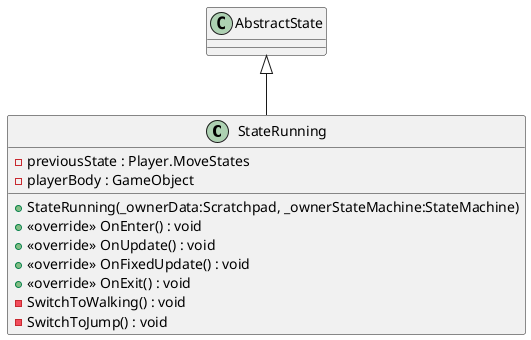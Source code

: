 @startuml
class StateRunning {
    - previousState : Player.MoveStates
    - playerBody : GameObject
    + StateRunning(_ownerData:Scratchpad, _ownerStateMachine:StateMachine)
    + <<override>> OnEnter() : void
    + <<override>> OnUpdate() : void
    + <<override>> OnFixedUpdate() : void
    + <<override>> OnExit() : void
    - SwitchToWalking() : void
    - SwitchToJump() : void
}
AbstractState <|-- StateRunning
@enduml
